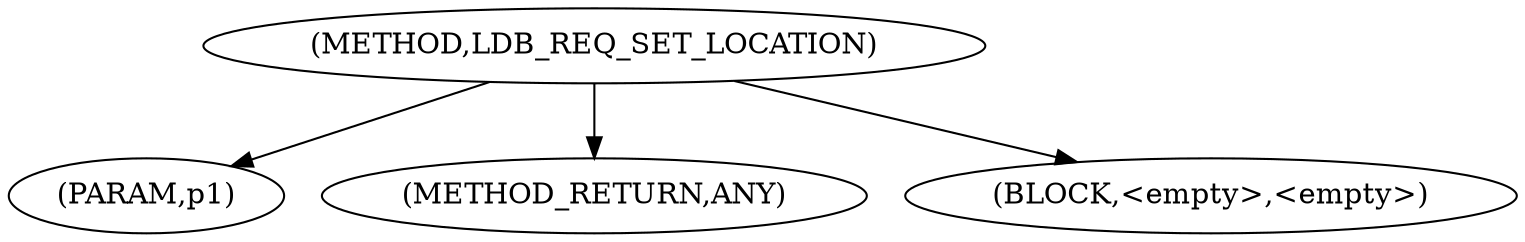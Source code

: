 digraph "LDB_REQ_SET_LOCATION" {  
"108" [label = "(METHOD,LDB_REQ_SET_LOCATION)" ]
"109" [label = "(PARAM,p1)" ]
"110" [label = "(METHOD_RETURN,ANY)" ]
"111" [label = "(BLOCK,<empty>,<empty>)" ]
  "108" -> "110" 
  "108" -> "109" 
  "108" -> "111" 
}

